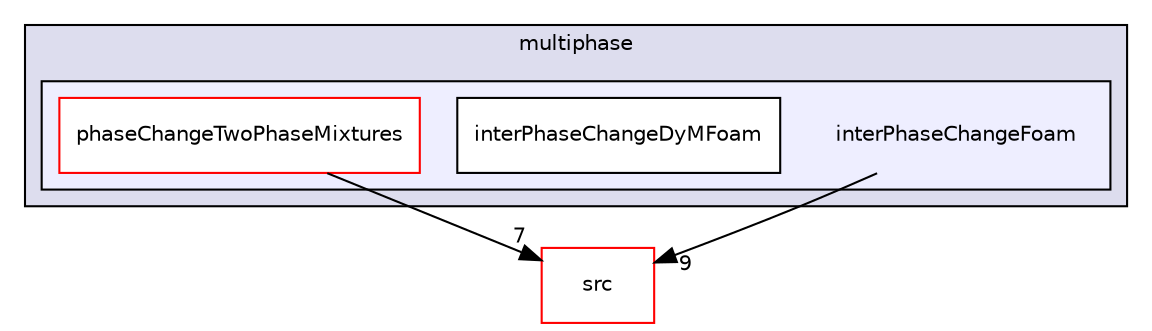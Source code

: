 digraph "applications/solvers/multiphase/interPhaseChangeFoam" {
  bgcolor=transparent;
  compound=true
  node [ fontsize="10", fontname="Helvetica"];
  edge [ labelfontsize="10", labelfontname="Helvetica"];
  subgraph clusterdir_d62a5a20700de1cb9696e405d497a576 {
    graph [ bgcolor="#ddddee", pencolor="black", label="multiphase" fontname="Helvetica", fontsize="10", URL="dir_d62a5a20700de1cb9696e405d497a576.html"]
  subgraph clusterdir_072f0e2674ae04115e1196cfcbf8d2aa {
    graph [ bgcolor="#eeeeff", pencolor="black", label="" URL="dir_072f0e2674ae04115e1196cfcbf8d2aa.html"];
    dir_072f0e2674ae04115e1196cfcbf8d2aa [shape=plaintext label="interPhaseChangeFoam"];
    dir_d4800a296fda689492033c09733578a2 [shape=box label="interPhaseChangeDyMFoam" color="black" fillcolor="white" style="filled" URL="dir_d4800a296fda689492033c09733578a2.html"];
    dir_428d76558bf17b61b63e4dbf2a2e5401 [shape=box label="phaseChangeTwoPhaseMixtures" color="red" fillcolor="white" style="filled" URL="dir_428d76558bf17b61b63e4dbf2a2e5401.html"];
  }
  }
  dir_68267d1309a1af8e8297ef4c3efbcdba [shape=box label="src" color="red" URL="dir_68267d1309a1af8e8297ef4c3efbcdba.html"];
  dir_428d76558bf17b61b63e4dbf2a2e5401->dir_68267d1309a1af8e8297ef4c3efbcdba [headlabel="7", labeldistance=1.5 headhref="dir_000164_000736.html"];
  dir_072f0e2674ae04115e1196cfcbf8d2aa->dir_68267d1309a1af8e8297ef4c3efbcdba [headlabel="9", labeldistance=1.5 headhref="dir_000065_000736.html"];
}
